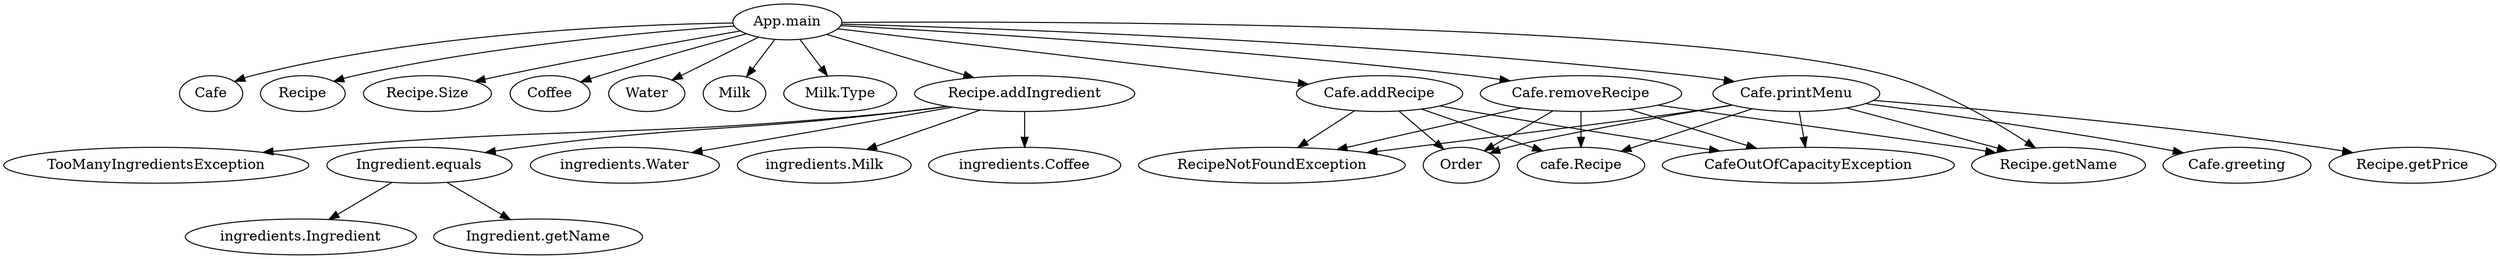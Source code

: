 digraph Cafe {
"App.main" [label="App.main"];
"Cafe" [label="Cafe"];
"Recipe" [label="Recipe"];
"Recipe.Size" [label="Recipe.Size"];
"Coffee" [label="Coffee"];
"Water" [label="Water"];
"Milk" [label="Milk"];
"Milk.Type" [label="Milk.Type"];
"Recipe.addIngredient" [label="Recipe.addIngredient"];
"ingredients.Coffee" [label="ingredients.Coffee"];
"TooManyIngredientsException" [label="TooManyIngredientsException"];
"Ingredient.equals" [label="Ingredient.equals"];
"ingredients.Ingredient" [label="ingredients.Ingredient"];
"Ingredient.getName" [label="Ingredient.getName"];
"ingredients.Water" [label="ingredients.Water"];
"Cafe.addRecipe" [label="Cafe.addRecipe"];
"cafe.Recipe" [label="cafe.Recipe"];
"CafeOutOfCapacityException" [label="CafeOutOfCapacityException"];
"RecipeNotFoundException" [label="RecipeNotFoundException"];
"Order" [label="Order"];
"ingredients.Milk" [label="ingredients.Milk"];
"Cafe.removeRecipe" [label="Cafe.removeRecipe"];
"Recipe.getName" [label="Recipe.getName"];
"Cafe.printMenu" [label="Cafe.printMenu"];
"Cafe.greeting" [label="Cafe.greeting"];
"Recipe.getPrice" [label="Recipe.getPrice"];
"App.main" -> "Cafe";
"App.main" -> "Recipe";
"App.main" -> "Recipe.Size";
"App.main" -> "Coffee";
"App.main" -> "Water";
"App.main" -> "Milk";
"App.main" -> "Milk.Type";
"App.main" -> "Recipe.addIngredient";
"App.main" -> "Cafe.addRecipe";
"App.main" -> "Cafe.removeRecipe";
"App.main" -> "Recipe.getName";
"App.main" -> "Cafe.printMenu";
"Recipe.addIngredient" -> "ingredients.Coffee";
"Recipe.addIngredient" -> "TooManyIngredientsException";
"Recipe.addIngredient" -> "Ingredient.equals";
"Recipe.addIngredient" -> "ingredients.Water";
"Recipe.addIngredient" -> "ingredients.Milk";
"Ingredient.equals" -> "ingredients.Ingredient";
"Ingredient.equals" -> "Ingredient.getName";
"Cafe.addRecipe" -> "cafe.Recipe";
"Cafe.addRecipe" -> "CafeOutOfCapacityException";
"Cafe.addRecipe" -> "RecipeNotFoundException";
"Cafe.addRecipe" -> "Order";
"Cafe.removeRecipe" -> "Recipe.getName";
"Cafe.removeRecipe" -> "CafeOutOfCapacityException";
"Cafe.removeRecipe" -> "RecipeNotFoundException";
"Cafe.removeRecipe" -> "Order";
"Cafe.removeRecipe" -> "cafe.Recipe";
"Cafe.printMenu" -> "CafeOutOfCapacityException";
"Cafe.printMenu" -> "RecipeNotFoundException";
"Cafe.printMenu" -> "Order";
"Cafe.printMenu" -> "cafe.Recipe";
"Cafe.printMenu" -> "Cafe.greeting";
"Cafe.printMenu" -> "Recipe.getName";
"Cafe.printMenu" -> "Recipe.getPrice";
}
